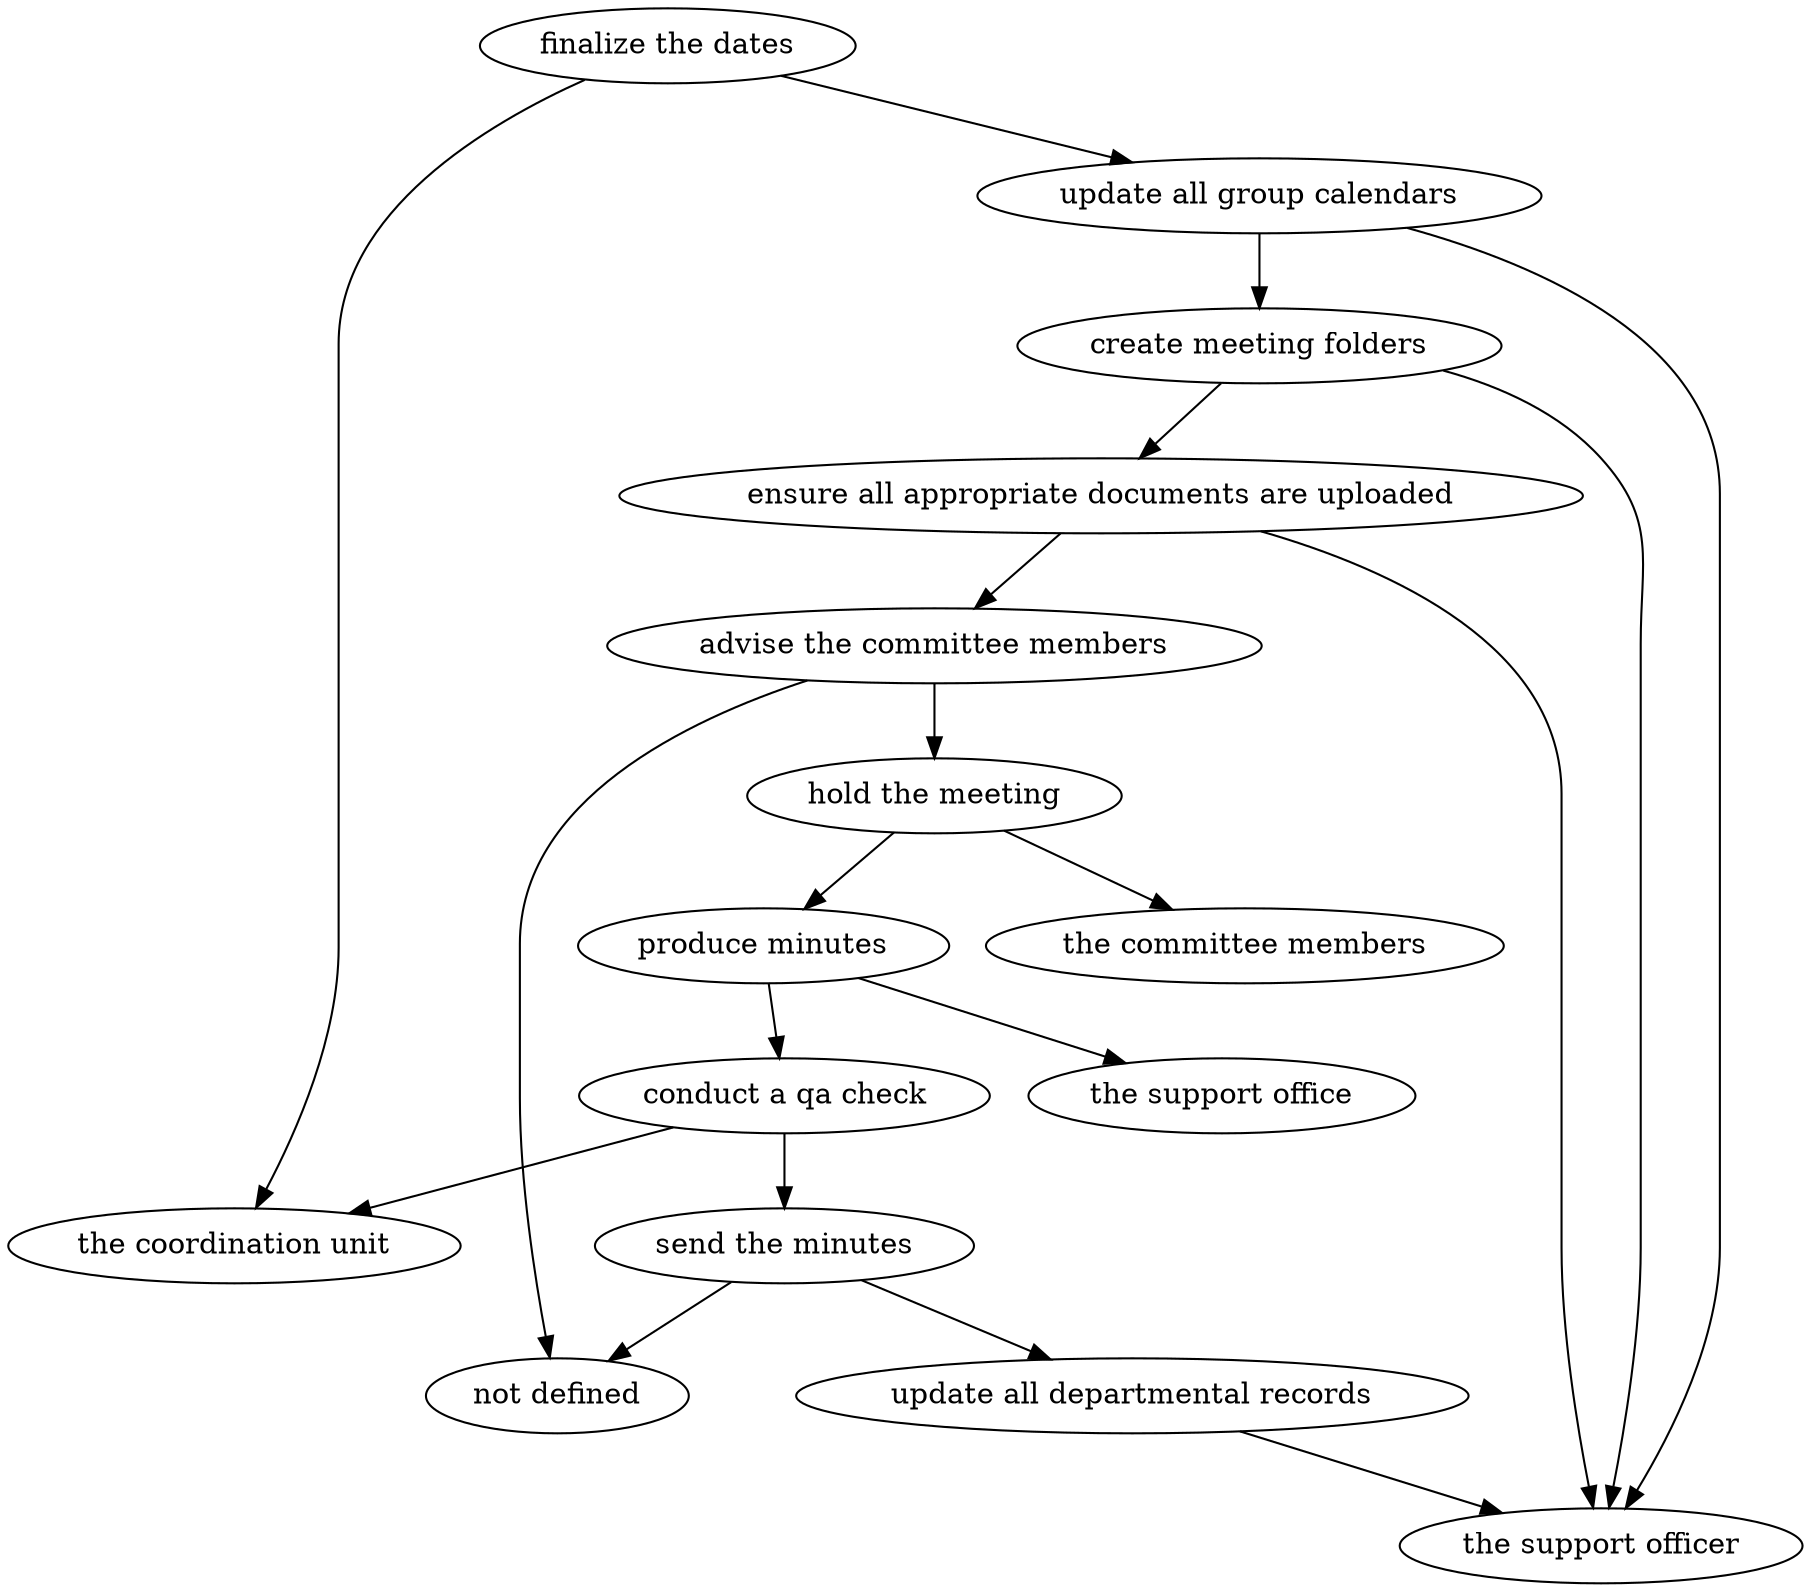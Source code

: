 strict digraph "doc-9.4" {
	graph [name="doc-9.4"];
	"finalize the dates"	[attrs="{'type': 'Activity', 'label': 'finalize the dates'}"];
	"update all group calendars"	[attrs="{'type': 'Activity', 'label': 'update all group calendars'}"];
	"finalize the dates" -> "update all group calendars"	[attrs="{'type': 'flow', 'label': 'flow'}"];
	"the coordination unit"	[attrs="{'type': 'Actor', 'label': 'the coordination unit'}"];
	"finalize the dates" -> "the coordination unit"	[attrs="{'type': 'actor performer', 'label': 'actor performer'}"];
	"create meeting folders"	[attrs="{'type': 'Activity', 'label': 'create meeting folders'}"];
	"update all group calendars" -> "create meeting folders"	[attrs="{'type': 'flow', 'label': 'flow'}"];
	"the support officer"	[attrs="{'type': 'Actor', 'label': 'the support officer'}"];
	"update all group calendars" -> "the support officer"	[attrs="{'type': 'actor performer', 'label': 'actor performer'}"];
	"ensure all appropriate documents are uploaded"	[attrs="{'type': 'Activity', 'label': 'ensure all appropriate documents are uploaded'}"];
	"create meeting folders" -> "ensure all appropriate documents are uploaded"	[attrs="{'type': 'flow', 'label': 'flow'}"];
	"create meeting folders" -> "the support officer"	[attrs="{'type': 'actor performer', 'label': 'actor performer'}"];
	"advise the committee members"	[attrs="{'type': 'Activity', 'label': 'advise the committee members'}"];
	"ensure all appropriate documents are uploaded" -> "advise the committee members"	[attrs="{'type': 'flow', 'label': 'flow'}"];
	"ensure all appropriate documents are uploaded" -> "the support officer"	[attrs="{'type': 'actor performer', 'label': 'actor performer'}"];
	"hold the meeting"	[attrs="{'type': 'Activity', 'label': 'hold the meeting'}"];
	"advise the committee members" -> "hold the meeting"	[attrs="{'type': 'flow', 'label': 'flow'}"];
	"not defined"	[attrs="{'type': 'Actor', 'label': 'not defined'}"];
	"advise the committee members" -> "not defined"	[attrs="{'type': 'actor performer', 'label': 'actor performer'}"];
	"produce minutes"	[attrs="{'type': 'Activity', 'label': 'produce minutes'}"];
	"hold the meeting" -> "produce minutes"	[attrs="{'type': 'flow', 'label': 'flow'}"];
	"the committee members"	[attrs="{'type': 'Actor', 'label': 'the committee members'}"];
	"hold the meeting" -> "the committee members"	[attrs="{'type': 'actor performer', 'label': 'actor performer'}"];
	"conduct a qa check"	[attrs="{'type': 'Activity', 'label': 'conduct a qa check'}"];
	"produce minutes" -> "conduct a qa check"	[attrs="{'type': 'flow', 'label': 'flow'}"];
	"the support office"	[attrs="{'type': 'Actor', 'label': 'the support office'}"];
	"produce minutes" -> "the support office"	[attrs="{'type': 'actor performer', 'label': 'actor performer'}"];
	"send the minutes"	[attrs="{'type': 'Activity', 'label': 'send the minutes'}"];
	"conduct a qa check" -> "send the minutes"	[attrs="{'type': 'flow', 'label': 'flow'}"];
	"conduct a qa check" -> "the coordination unit"	[attrs="{'type': 'actor performer', 'label': 'actor performer'}"];
	"update all departmental records"	[attrs="{'type': 'Activity', 'label': 'update all departmental records'}"];
	"send the minutes" -> "update all departmental records"	[attrs="{'type': 'flow', 'label': 'flow'}"];
	"send the minutes" -> "not defined"	[attrs="{'type': 'actor performer', 'label': 'actor performer'}"];
	"update all departmental records" -> "the support officer"	[attrs="{'type': 'actor performer', 'label': 'actor performer'}"];
}
